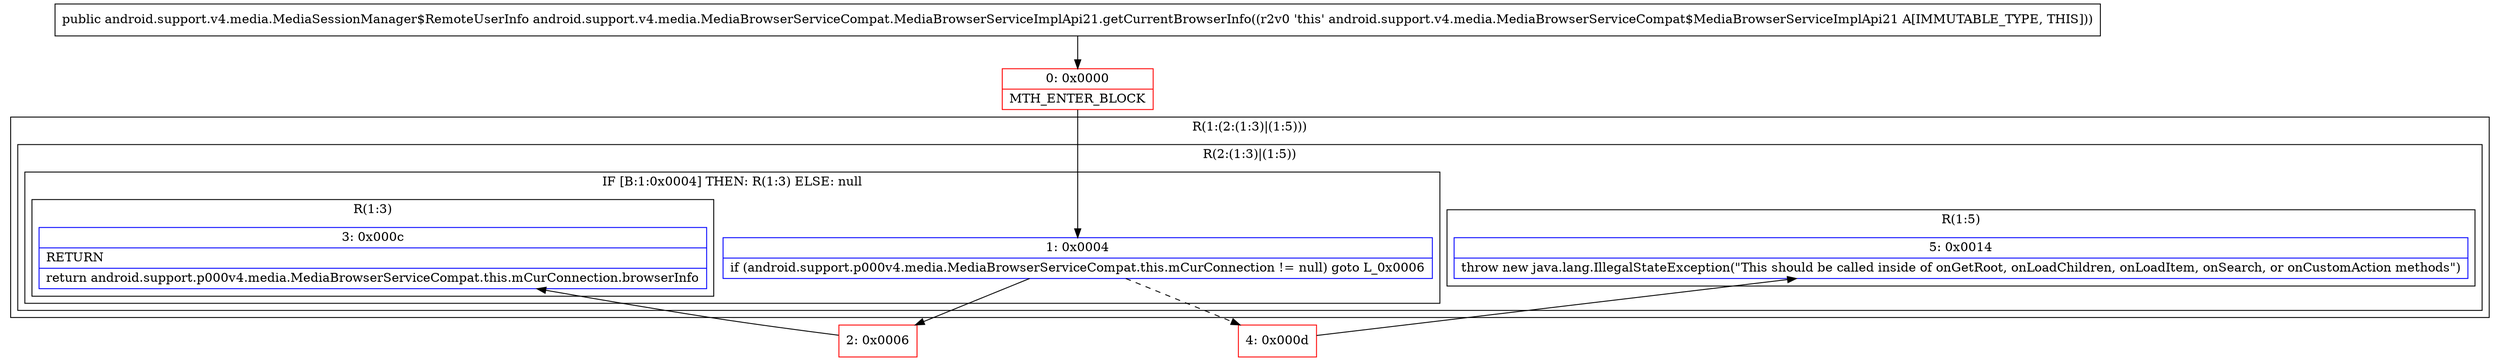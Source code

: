 digraph "CFG forandroid.support.v4.media.MediaBrowserServiceCompat.MediaBrowserServiceImplApi21.getCurrentBrowserInfo()Landroid\/support\/v4\/media\/MediaSessionManager$RemoteUserInfo;" {
subgraph cluster_Region_614315595 {
label = "R(1:(2:(1:3)|(1:5)))";
node [shape=record,color=blue];
subgraph cluster_Region_451980360 {
label = "R(2:(1:3)|(1:5))";
node [shape=record,color=blue];
subgraph cluster_IfRegion_1133447302 {
label = "IF [B:1:0x0004] THEN: R(1:3) ELSE: null";
node [shape=record,color=blue];
Node_1 [shape=record,label="{1\:\ 0x0004|if (android.support.p000v4.media.MediaBrowserServiceCompat.this.mCurConnection != null) goto L_0x0006\l}"];
subgraph cluster_Region_1368061802 {
label = "R(1:3)";
node [shape=record,color=blue];
Node_3 [shape=record,label="{3\:\ 0x000c|RETURN\l|return android.support.p000v4.media.MediaBrowserServiceCompat.this.mCurConnection.browserInfo\l}"];
}
}
subgraph cluster_Region_418135294 {
label = "R(1:5)";
node [shape=record,color=blue];
Node_5 [shape=record,label="{5\:\ 0x0014|throw new java.lang.IllegalStateException(\"This should be called inside of onGetRoot, onLoadChildren, onLoadItem, onSearch, or onCustomAction methods\")\l}"];
}
}
}
Node_0 [shape=record,color=red,label="{0\:\ 0x0000|MTH_ENTER_BLOCK\l}"];
Node_2 [shape=record,color=red,label="{2\:\ 0x0006}"];
Node_4 [shape=record,color=red,label="{4\:\ 0x000d}"];
MethodNode[shape=record,label="{public android.support.v4.media.MediaSessionManager$RemoteUserInfo android.support.v4.media.MediaBrowserServiceCompat.MediaBrowserServiceImplApi21.getCurrentBrowserInfo((r2v0 'this' android.support.v4.media.MediaBrowserServiceCompat$MediaBrowserServiceImplApi21 A[IMMUTABLE_TYPE, THIS])) }"];
MethodNode -> Node_0;
Node_1 -> Node_2;
Node_1 -> Node_4[style=dashed];
Node_0 -> Node_1;
Node_2 -> Node_3;
Node_4 -> Node_5;
}

